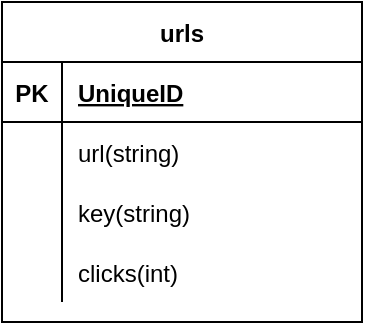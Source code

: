 <mxfile version="20.3.0" type="device"><diagram id="Y3U-hWRuP4-LojbQNs0v" name="Page-1"><mxGraphModel dx="1662" dy="891" grid="1" gridSize="10" guides="1" tooltips="1" connect="1" arrows="1" fold="1" page="1" pageScale="1" pageWidth="850" pageHeight="1100" math="0" shadow="0"><root><mxCell id="0"/><mxCell id="1" parent="0"/><mxCell id="HW-q9SHD6iGRzPE0cVkS-1" value="urls" style="shape=table;startSize=30;container=1;collapsible=1;childLayout=tableLayout;fixedRows=1;rowLines=0;fontStyle=1;align=center;resizeLast=1;" vertex="1" parent="1"><mxGeometry x="330" y="190" width="180" height="160" as="geometry"/></mxCell><mxCell id="HW-q9SHD6iGRzPE0cVkS-2" value="" style="shape=tableRow;horizontal=0;startSize=0;swimlaneHead=0;swimlaneBody=0;fillColor=none;collapsible=0;dropTarget=0;points=[[0,0.5],[1,0.5]];portConstraint=eastwest;top=0;left=0;right=0;bottom=1;" vertex="1" parent="HW-q9SHD6iGRzPE0cVkS-1"><mxGeometry y="30" width="180" height="30" as="geometry"/></mxCell><mxCell id="HW-q9SHD6iGRzPE0cVkS-3" value="PK" style="shape=partialRectangle;connectable=0;fillColor=none;top=0;left=0;bottom=0;right=0;fontStyle=1;overflow=hidden;" vertex="1" parent="HW-q9SHD6iGRzPE0cVkS-2"><mxGeometry width="30" height="30" as="geometry"><mxRectangle width="30" height="30" as="alternateBounds"/></mxGeometry></mxCell><mxCell id="HW-q9SHD6iGRzPE0cVkS-4" value="UniqueID" style="shape=partialRectangle;connectable=0;fillColor=none;top=0;left=0;bottom=0;right=0;align=left;spacingLeft=6;fontStyle=5;overflow=hidden;" vertex="1" parent="HW-q9SHD6iGRzPE0cVkS-2"><mxGeometry x="30" width="150" height="30" as="geometry"><mxRectangle width="150" height="30" as="alternateBounds"/></mxGeometry></mxCell><mxCell id="HW-q9SHD6iGRzPE0cVkS-5" value="" style="shape=tableRow;horizontal=0;startSize=0;swimlaneHead=0;swimlaneBody=0;fillColor=none;collapsible=0;dropTarget=0;points=[[0,0.5],[1,0.5]];portConstraint=eastwest;top=0;left=0;right=0;bottom=0;" vertex="1" parent="HW-q9SHD6iGRzPE0cVkS-1"><mxGeometry y="60" width="180" height="30" as="geometry"/></mxCell><mxCell id="HW-q9SHD6iGRzPE0cVkS-6" value="" style="shape=partialRectangle;connectable=0;fillColor=none;top=0;left=0;bottom=0;right=0;editable=1;overflow=hidden;" vertex="1" parent="HW-q9SHD6iGRzPE0cVkS-5"><mxGeometry width="30" height="30" as="geometry"><mxRectangle width="30" height="30" as="alternateBounds"/></mxGeometry></mxCell><mxCell id="HW-q9SHD6iGRzPE0cVkS-7" value="url(string)" style="shape=partialRectangle;connectable=0;fillColor=none;top=0;left=0;bottom=0;right=0;align=left;spacingLeft=6;overflow=hidden;" vertex="1" parent="HW-q9SHD6iGRzPE0cVkS-5"><mxGeometry x="30" width="150" height="30" as="geometry"><mxRectangle width="150" height="30" as="alternateBounds"/></mxGeometry></mxCell><mxCell id="HW-q9SHD6iGRzPE0cVkS-8" value="" style="shape=tableRow;horizontal=0;startSize=0;swimlaneHead=0;swimlaneBody=0;fillColor=none;collapsible=0;dropTarget=0;points=[[0,0.5],[1,0.5]];portConstraint=eastwest;top=0;left=0;right=0;bottom=0;" vertex="1" parent="HW-q9SHD6iGRzPE0cVkS-1"><mxGeometry y="90" width="180" height="30" as="geometry"/></mxCell><mxCell id="HW-q9SHD6iGRzPE0cVkS-9" value="" style="shape=partialRectangle;connectable=0;fillColor=none;top=0;left=0;bottom=0;right=0;editable=1;overflow=hidden;" vertex="1" parent="HW-q9SHD6iGRzPE0cVkS-8"><mxGeometry width="30" height="30" as="geometry"><mxRectangle width="30" height="30" as="alternateBounds"/></mxGeometry></mxCell><mxCell id="HW-q9SHD6iGRzPE0cVkS-10" value="key(string)" style="shape=partialRectangle;connectable=0;fillColor=none;top=0;left=0;bottom=0;right=0;align=left;spacingLeft=6;overflow=hidden;" vertex="1" parent="HW-q9SHD6iGRzPE0cVkS-8"><mxGeometry x="30" width="150" height="30" as="geometry"><mxRectangle width="150" height="30" as="alternateBounds"/></mxGeometry></mxCell><mxCell id="HW-q9SHD6iGRzPE0cVkS-11" value="" style="shape=tableRow;horizontal=0;startSize=0;swimlaneHead=0;swimlaneBody=0;fillColor=none;collapsible=0;dropTarget=0;points=[[0,0.5],[1,0.5]];portConstraint=eastwest;top=0;left=0;right=0;bottom=0;" vertex="1" parent="HW-q9SHD6iGRzPE0cVkS-1"><mxGeometry y="120" width="180" height="30" as="geometry"/></mxCell><mxCell id="HW-q9SHD6iGRzPE0cVkS-12" value="" style="shape=partialRectangle;connectable=0;fillColor=none;top=0;left=0;bottom=0;right=0;editable=1;overflow=hidden;" vertex="1" parent="HW-q9SHD6iGRzPE0cVkS-11"><mxGeometry width="30" height="30" as="geometry"><mxRectangle width="30" height="30" as="alternateBounds"/></mxGeometry></mxCell><mxCell id="HW-q9SHD6iGRzPE0cVkS-13" value="clicks(int)" style="shape=partialRectangle;connectable=0;fillColor=none;top=0;left=0;bottom=0;right=0;align=left;spacingLeft=6;overflow=hidden;" vertex="1" parent="HW-q9SHD6iGRzPE0cVkS-11"><mxGeometry x="30" width="150" height="30" as="geometry"><mxRectangle width="150" height="30" as="alternateBounds"/></mxGeometry></mxCell></root></mxGraphModel></diagram></mxfile>